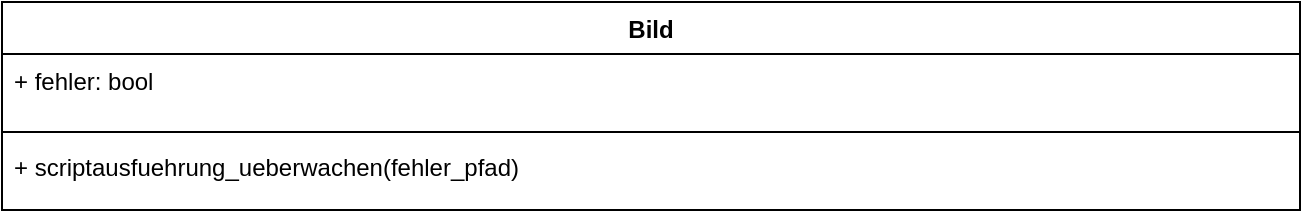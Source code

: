 <mxfile version="14.6.13" type="device"><diagram id="K4pfUe79iYb3Q8RcGvev" name="Seite-1"><mxGraphModel dx="1038" dy="607" grid="0" gridSize="10" guides="1" tooltips="1" connect="1" arrows="1" fold="1" page="1" pageScale="1" pageWidth="827" pageHeight="1169" math="0" shadow="0"><root><mxCell id="0"/><mxCell id="1" parent="0"/><mxCell id="K2cQvCdn1KXKWRD7znNt-1" value="Bild" style="swimlane;fontStyle=1;align=center;verticalAlign=top;childLayout=stackLayout;horizontal=1;startSize=26;horizontalStack=0;resizeParent=1;resizeParentMax=0;resizeLast=0;collapsible=1;marginBottom=0;" parent="1" vertex="1"><mxGeometry x="120" y="90" width="649" height="104" as="geometry"/></mxCell><mxCell id="K2cQvCdn1KXKWRD7znNt-2" value="+ fehler: bool&#10;" style="text;strokeColor=none;fillColor=none;align=left;verticalAlign=top;spacingLeft=4;spacingRight=4;overflow=hidden;rotatable=0;points=[[0,0.5],[1,0.5]];portConstraint=eastwest;" parent="K2cQvCdn1KXKWRD7znNt-1" vertex="1"><mxGeometry y="26" width="649" height="35" as="geometry"/></mxCell><mxCell id="K2cQvCdn1KXKWRD7znNt-3" value="" style="line;strokeWidth=1;fillColor=none;align=left;verticalAlign=middle;spacingTop=-1;spacingLeft=3;spacingRight=3;rotatable=0;labelPosition=right;points=[];portConstraint=eastwest;" parent="K2cQvCdn1KXKWRD7znNt-1" vertex="1"><mxGeometry y="61" width="649" height="8" as="geometry"/></mxCell><mxCell id="K2cQvCdn1KXKWRD7znNt-4" value="+ scriptausfuehrung_ueberwachen(fehler_pfad)" style="text;strokeColor=none;fillColor=none;align=left;verticalAlign=top;spacingLeft=4;spacingRight=4;overflow=hidden;rotatable=0;points=[[0,0.5],[1,0.5]];portConstraint=eastwest;" parent="K2cQvCdn1KXKWRD7znNt-1" vertex="1"><mxGeometry y="69" width="649" height="35" as="geometry"/></mxCell></root></mxGraphModel></diagram></mxfile>